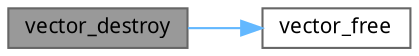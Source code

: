 digraph "vector_destroy"
{
 // INTERACTIVE_SVG=YES
 // LATEX_PDF_SIZE
  bgcolor="transparent";
  edge [fontname=Mononoki,fontsize=10,labelfontname=Mononoki,labelfontsize=10];
  node [fontname=Mononoki,fontsize=10,shape=box,height=0.2,width=0.4];
  rankdir="LR";
  Node1 [id="Node000001",label="vector_destroy",height=0.2,width=0.4,color="gray40", fillcolor="grey60", style="filled", fontcolor="black",tooltip="Deallocates vector."];
  Node1 -> Node2 [id="edge1_Node000001_Node000002",color="steelblue1",style="solid",tooltip=" "];
  Node2 [id="Node000002",label="vector_free",height=0.2,width=0.4,color="grey40", fillcolor="white", style="filled",URL="$group__Allocation.html#gacd97ea77de38db5fb50d9e8ba216a734",tooltip="Free allocation that was previously allocated."];
}
